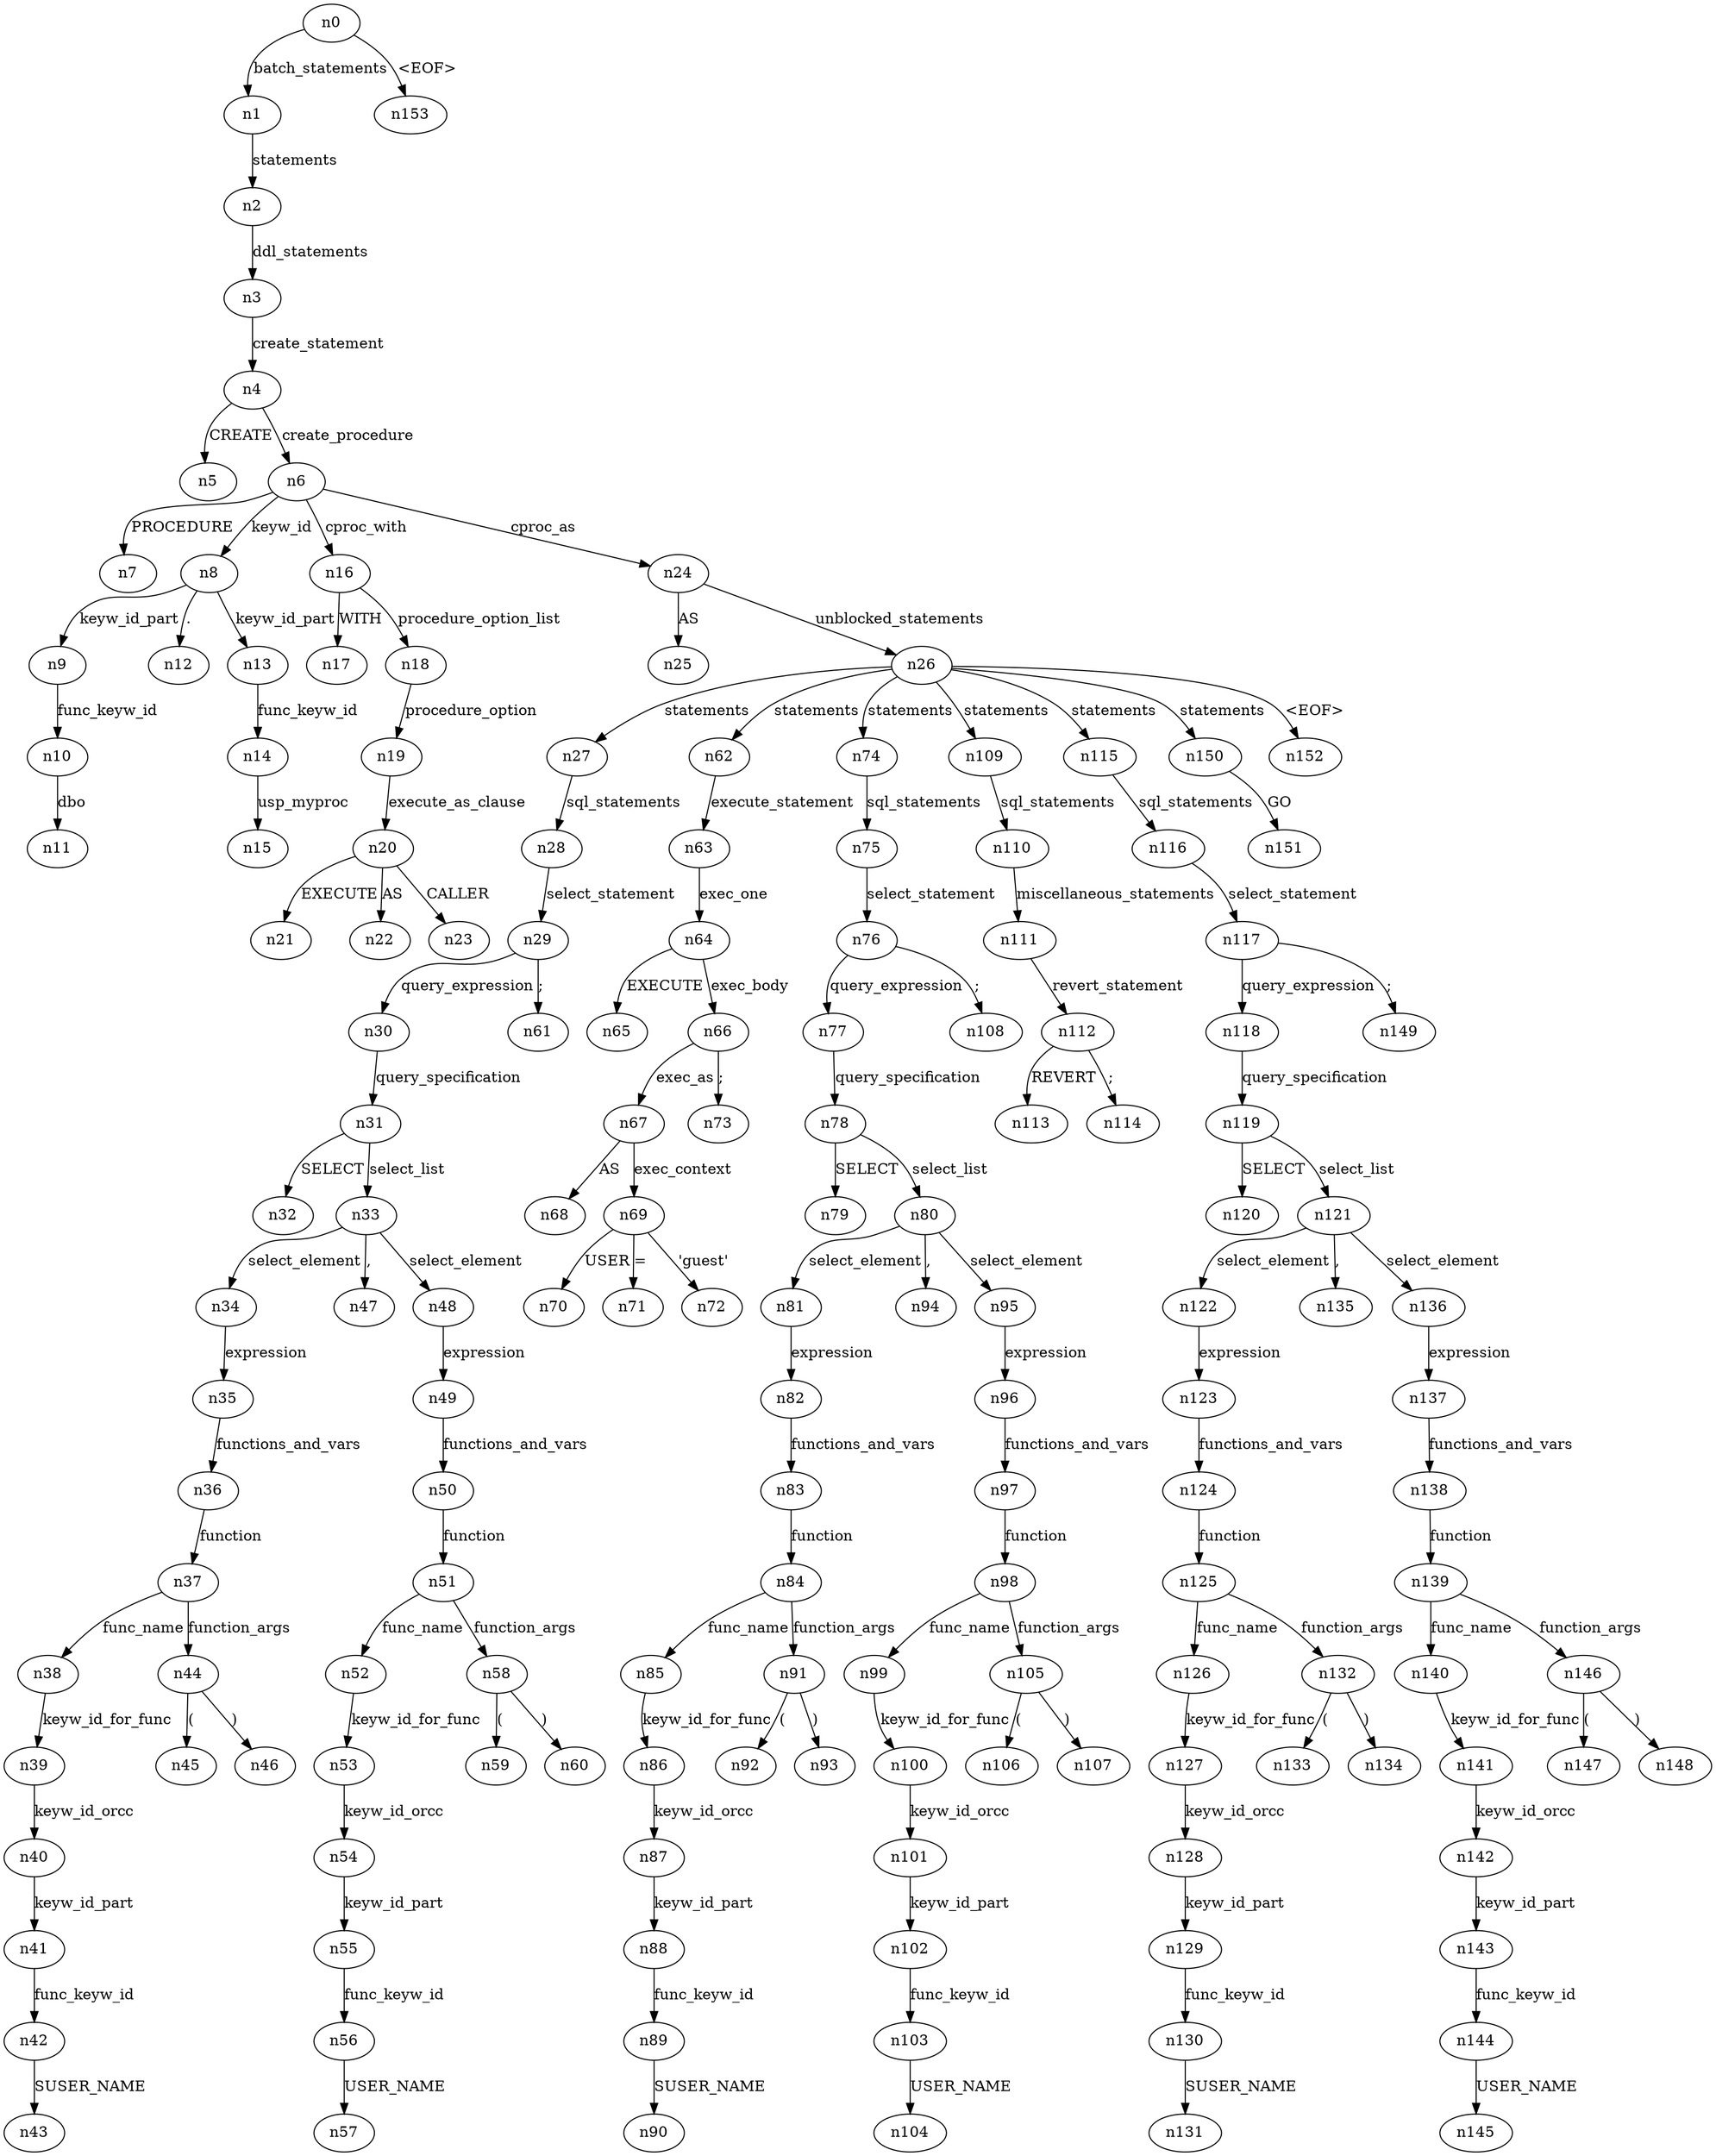 digraph ParseTree {
  n0 -> n1 [label="batch_statements"];
  n1 -> n2 [label="statements"];
  n2 -> n3 [label="ddl_statements"];
  n3 -> n4 [label="create_statement"];
  n4 -> n5 [label="CREATE"];
  n4 -> n6 [label="create_procedure"];
  n6 -> n7 [label="PROCEDURE"];
  n6 -> n8 [label="keyw_id"];
  n8 -> n9 [label="keyw_id_part"];
  n9 -> n10 [label="func_keyw_id"];
  n10 -> n11 [label="dbo"];
  n8 -> n12 [label="."];
  n8 -> n13 [label="keyw_id_part"];
  n13 -> n14 [label="func_keyw_id"];
  n14 -> n15 [label="usp_myproc"];
  n6 -> n16 [label="cproc_with"];
  n16 -> n17 [label="WITH"];
  n16 -> n18 [label="procedure_option_list"];
  n18 -> n19 [label="procedure_option"];
  n19 -> n20 [label="execute_as_clause"];
  n20 -> n21 [label="EXECUTE"];
  n20 -> n22 [label="AS"];
  n20 -> n23 [label="CALLER"];
  n6 -> n24 [label="cproc_as"];
  n24 -> n25 [label="AS"];
  n24 -> n26 [label="unblocked_statements"];
  n26 -> n27 [label="statements"];
  n27 -> n28 [label="sql_statements"];
  n28 -> n29 [label="select_statement"];
  n29 -> n30 [label="query_expression"];
  n30 -> n31 [label="query_specification"];
  n31 -> n32 [label="SELECT"];
  n31 -> n33 [label="select_list"];
  n33 -> n34 [label="select_element"];
  n34 -> n35 [label="expression"];
  n35 -> n36 [label="functions_and_vars"];
  n36 -> n37 [label="function"];
  n37 -> n38 [label="func_name"];
  n38 -> n39 [label="keyw_id_for_func"];
  n39 -> n40 [label="keyw_id_orcc"];
  n40 -> n41 [label="keyw_id_part"];
  n41 -> n42 [label="func_keyw_id"];
  n42 -> n43 [label="SUSER_NAME"];
  n37 -> n44 [label="function_args"];
  n44 -> n45 [label="("];
  n44 -> n46 [label=")"];
  n33 -> n47 [label=","];
  n33 -> n48 [label="select_element"];
  n48 -> n49 [label="expression"];
  n49 -> n50 [label="functions_and_vars"];
  n50 -> n51 [label="function"];
  n51 -> n52 [label="func_name"];
  n52 -> n53 [label="keyw_id_for_func"];
  n53 -> n54 [label="keyw_id_orcc"];
  n54 -> n55 [label="keyw_id_part"];
  n55 -> n56 [label="func_keyw_id"];
  n56 -> n57 [label="USER_NAME"];
  n51 -> n58 [label="function_args"];
  n58 -> n59 [label="("];
  n58 -> n60 [label=")"];
  n29 -> n61 [label=";"];
  n26 -> n62 [label="statements"];
  n62 -> n63 [label="execute_statement"];
  n63 -> n64 [label="exec_one"];
  n64 -> n65 [label="EXECUTE"];
  n64 -> n66 [label="exec_body"];
  n66 -> n67 [label="exec_as"];
  n67 -> n68 [label="AS"];
  n67 -> n69 [label="exec_context"];
  n69 -> n70 [label="USER"];
  n69 -> n71 [label="="];
  n69 -> n72 [label="'guest'"];
  n66 -> n73 [label=";"];
  n26 -> n74 [label="statements"];
  n74 -> n75 [label="sql_statements"];
  n75 -> n76 [label="select_statement"];
  n76 -> n77 [label="query_expression"];
  n77 -> n78 [label="query_specification"];
  n78 -> n79 [label="SELECT"];
  n78 -> n80 [label="select_list"];
  n80 -> n81 [label="select_element"];
  n81 -> n82 [label="expression"];
  n82 -> n83 [label="functions_and_vars"];
  n83 -> n84 [label="function"];
  n84 -> n85 [label="func_name"];
  n85 -> n86 [label="keyw_id_for_func"];
  n86 -> n87 [label="keyw_id_orcc"];
  n87 -> n88 [label="keyw_id_part"];
  n88 -> n89 [label="func_keyw_id"];
  n89 -> n90 [label="SUSER_NAME"];
  n84 -> n91 [label="function_args"];
  n91 -> n92 [label="("];
  n91 -> n93 [label=")"];
  n80 -> n94 [label=","];
  n80 -> n95 [label="select_element"];
  n95 -> n96 [label="expression"];
  n96 -> n97 [label="functions_and_vars"];
  n97 -> n98 [label="function"];
  n98 -> n99 [label="func_name"];
  n99 -> n100 [label="keyw_id_for_func"];
  n100 -> n101 [label="keyw_id_orcc"];
  n101 -> n102 [label="keyw_id_part"];
  n102 -> n103 [label="func_keyw_id"];
  n103 -> n104 [label="USER_NAME"];
  n98 -> n105 [label="function_args"];
  n105 -> n106 [label="("];
  n105 -> n107 [label=")"];
  n76 -> n108 [label=";"];
  n26 -> n109 [label="statements"];
  n109 -> n110 [label="sql_statements"];
  n110 -> n111 [label="miscellaneous_statements"];
  n111 -> n112 [label="revert_statement"];
  n112 -> n113 [label="REVERT"];
  n112 -> n114 [label=";"];
  n26 -> n115 [label="statements"];
  n115 -> n116 [label="sql_statements"];
  n116 -> n117 [label="select_statement"];
  n117 -> n118 [label="query_expression"];
  n118 -> n119 [label="query_specification"];
  n119 -> n120 [label="SELECT"];
  n119 -> n121 [label="select_list"];
  n121 -> n122 [label="select_element"];
  n122 -> n123 [label="expression"];
  n123 -> n124 [label="functions_and_vars"];
  n124 -> n125 [label="function"];
  n125 -> n126 [label="func_name"];
  n126 -> n127 [label="keyw_id_for_func"];
  n127 -> n128 [label="keyw_id_orcc"];
  n128 -> n129 [label="keyw_id_part"];
  n129 -> n130 [label="func_keyw_id"];
  n130 -> n131 [label="SUSER_NAME"];
  n125 -> n132 [label="function_args"];
  n132 -> n133 [label="("];
  n132 -> n134 [label=")"];
  n121 -> n135 [label=","];
  n121 -> n136 [label="select_element"];
  n136 -> n137 [label="expression"];
  n137 -> n138 [label="functions_and_vars"];
  n138 -> n139 [label="function"];
  n139 -> n140 [label="func_name"];
  n140 -> n141 [label="keyw_id_for_func"];
  n141 -> n142 [label="keyw_id_orcc"];
  n142 -> n143 [label="keyw_id_part"];
  n143 -> n144 [label="func_keyw_id"];
  n144 -> n145 [label="USER_NAME"];
  n139 -> n146 [label="function_args"];
  n146 -> n147 [label="("];
  n146 -> n148 [label=")"];
  n117 -> n149 [label=";"];
  n26 -> n150 [label="statements"];
  n150 -> n151 [label="GO"];
  n26 -> n152 [label="<EOF>"];
  n0 -> n153 [label="<EOF>"];
}